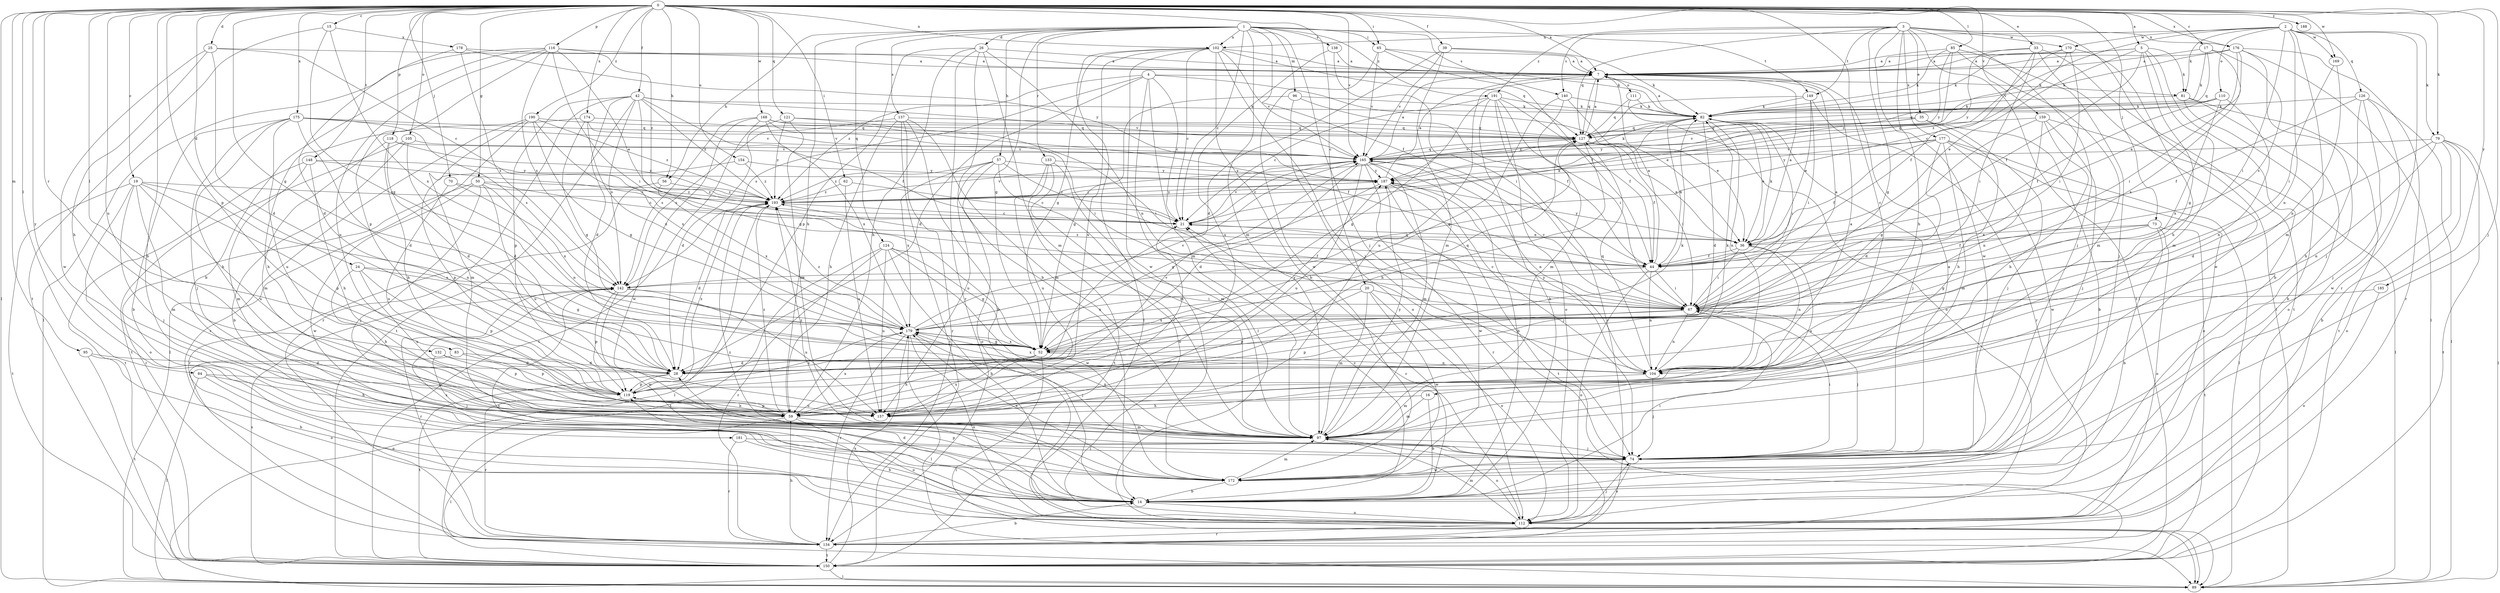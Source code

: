 strict digraph  {
0;
1;
2;
3;
4;
5;
7;
14;
15;
16;
17;
19;
20;
21;
24;
25;
26;
28;
33;
35;
36;
39;
42;
44;
50;
52;
56;
57;
59;
62;
65;
67;
70;
73;
74;
79;
81;
82;
83;
84;
85;
89;
95;
96;
97;
102;
104;
105;
110;
111;
112;
116;
118;
119;
121;
124;
126;
127;
132;
133;
134;
137;
138;
140;
142;
148;
149;
150;
154;
157;
159;
165;
168;
169;
170;
172;
174;
175;
176;
177;
178;
179;
181;
185;
187;
188;
190;
191;
193;
0 -> 5  [label=a];
0 -> 7  [label=a];
0 -> 14  [label=b];
0 -> 15  [label=c];
0 -> 16  [label=c];
0 -> 17  [label=c];
0 -> 19  [label=c];
0 -> 20  [label=c];
0 -> 24  [label=d];
0 -> 25  [label=d];
0 -> 33  [label=e];
0 -> 39  [label=f];
0 -> 42  [label=f];
0 -> 50  [label=g];
0 -> 52  [label=g];
0 -> 56  [label=h];
0 -> 62  [label=i];
0 -> 65  [label=i];
0 -> 70  [label=j];
0 -> 73  [label=j];
0 -> 74  [label=j];
0 -> 79  [label=k];
0 -> 83  [label=l];
0 -> 84  [label=l];
0 -> 85  [label=l];
0 -> 89  [label=l];
0 -> 95  [label=m];
0 -> 102  [label=n];
0 -> 105  [label=o];
0 -> 116  [label=p];
0 -> 118  [label=p];
0 -> 119  [label=p];
0 -> 121  [label=q];
0 -> 132  [label=r];
0 -> 148  [label=t];
0 -> 154  [label=u];
0 -> 157  [label=u];
0 -> 159  [label=v];
0 -> 165  [label=v];
0 -> 168  [label=w];
0 -> 169  [label=w];
0 -> 174  [label=x];
0 -> 175  [label=x];
0 -> 176  [label=x];
0 -> 181  [label=y];
0 -> 185  [label=y];
0 -> 188  [label=z];
0 -> 190  [label=z];
1 -> 21  [label=c];
1 -> 26  [label=d];
1 -> 44  [label=f];
1 -> 52  [label=g];
1 -> 56  [label=h];
1 -> 57  [label=h];
1 -> 59  [label=h];
1 -> 65  [label=i];
1 -> 74  [label=j];
1 -> 96  [label=m];
1 -> 97  [label=m];
1 -> 102  [label=n];
1 -> 124  [label=q];
1 -> 133  [label=r];
1 -> 137  [label=s];
1 -> 138  [label=s];
1 -> 140  [label=s];
1 -> 149  [label=t];
1 -> 191  [label=z];
2 -> 67  [label=i];
2 -> 79  [label=k];
2 -> 81  [label=k];
2 -> 97  [label=m];
2 -> 102  [label=n];
2 -> 104  [label=n];
2 -> 110  [label=o];
2 -> 126  [label=q];
2 -> 134  [label=r];
2 -> 165  [label=v];
2 -> 169  [label=w];
2 -> 170  [label=w];
3 -> 35  [label=e];
3 -> 52  [label=g];
3 -> 59  [label=h];
3 -> 74  [label=j];
3 -> 89  [label=l];
3 -> 127  [label=q];
3 -> 140  [label=s];
3 -> 149  [label=t];
3 -> 150  [label=t];
3 -> 170  [label=w];
3 -> 172  [label=w];
3 -> 176  [label=x];
3 -> 177  [label=x];
3 -> 191  [label=z];
4 -> 21  [label=c];
4 -> 28  [label=d];
4 -> 36  [label=e];
4 -> 81  [label=k];
4 -> 89  [label=l];
4 -> 97  [label=m];
4 -> 142  [label=s];
4 -> 193  [label=z];
5 -> 7  [label=a];
5 -> 14  [label=b];
5 -> 36  [label=e];
5 -> 44  [label=f];
5 -> 52  [label=g];
5 -> 81  [label=k];
5 -> 82  [label=k];
5 -> 97  [label=m];
7 -> 111  [label=o];
7 -> 127  [label=q];
7 -> 157  [label=u];
14 -> 21  [label=c];
14 -> 28  [label=d];
14 -> 67  [label=i];
14 -> 112  [label=o];
14 -> 142  [label=s];
14 -> 193  [label=z];
15 -> 52  [label=g];
15 -> 150  [label=t];
15 -> 178  [label=x];
15 -> 179  [label=x];
16 -> 14  [label=b];
16 -> 59  [label=h];
16 -> 97  [label=m];
17 -> 7  [label=a];
17 -> 36  [label=e];
17 -> 82  [label=k];
17 -> 127  [label=q];
17 -> 142  [label=s];
19 -> 74  [label=j];
19 -> 97  [label=m];
19 -> 104  [label=n];
19 -> 112  [label=o];
19 -> 119  [label=p];
19 -> 150  [label=t];
19 -> 157  [label=u];
19 -> 193  [label=z];
20 -> 67  [label=i];
20 -> 97  [label=m];
20 -> 112  [label=o];
20 -> 119  [label=p];
20 -> 172  [label=w];
20 -> 179  [label=x];
21 -> 36  [label=e];
21 -> 82  [label=k];
21 -> 165  [label=v];
24 -> 52  [label=g];
24 -> 59  [label=h];
24 -> 119  [label=p];
24 -> 142  [label=s];
24 -> 157  [label=u];
25 -> 7  [label=a];
25 -> 21  [label=c];
25 -> 28  [label=d];
25 -> 59  [label=h];
25 -> 172  [label=w];
26 -> 7  [label=a];
26 -> 14  [label=b];
26 -> 59  [label=h];
26 -> 97  [label=m];
26 -> 104  [label=n];
26 -> 119  [label=p];
26 -> 134  [label=r];
28 -> 82  [label=k];
28 -> 119  [label=p];
28 -> 150  [label=t];
28 -> 187  [label=y];
33 -> 7  [label=a];
33 -> 44  [label=f];
33 -> 67  [label=i];
33 -> 150  [label=t];
33 -> 172  [label=w];
33 -> 187  [label=y];
35 -> 14  [label=b];
35 -> 59  [label=h];
35 -> 74  [label=j];
35 -> 127  [label=q];
35 -> 165  [label=v];
35 -> 187  [label=y];
36 -> 7  [label=a];
36 -> 44  [label=f];
36 -> 67  [label=i];
36 -> 82  [label=k];
36 -> 104  [label=n];
36 -> 157  [label=u];
36 -> 187  [label=y];
39 -> 7  [label=a];
39 -> 28  [label=d];
39 -> 82  [label=k];
39 -> 97  [label=m];
39 -> 165  [label=v];
42 -> 28  [label=d];
42 -> 44  [label=f];
42 -> 52  [label=g];
42 -> 82  [label=k];
42 -> 119  [label=p];
42 -> 134  [label=r];
42 -> 142  [label=s];
42 -> 150  [label=t];
42 -> 165  [label=v];
42 -> 193  [label=z];
44 -> 7  [label=a];
44 -> 67  [label=i];
44 -> 82  [label=k];
44 -> 104  [label=n];
44 -> 112  [label=o];
44 -> 142  [label=s];
44 -> 193  [label=z];
50 -> 21  [label=c];
50 -> 74  [label=j];
50 -> 104  [label=n];
50 -> 134  [label=r];
50 -> 157  [label=u];
50 -> 172  [label=w];
50 -> 193  [label=z];
52 -> 28  [label=d];
52 -> 59  [label=h];
52 -> 89  [label=l];
52 -> 104  [label=n];
52 -> 127  [label=q];
52 -> 157  [label=u];
52 -> 179  [label=x];
56 -> 134  [label=r];
56 -> 179  [label=x];
56 -> 193  [label=z];
57 -> 21  [label=c];
57 -> 97  [label=m];
57 -> 112  [label=o];
57 -> 157  [label=u];
57 -> 179  [label=x];
57 -> 187  [label=y];
57 -> 193  [label=z];
59 -> 89  [label=l];
59 -> 97  [label=m];
59 -> 112  [label=o];
59 -> 119  [label=p];
59 -> 179  [label=x];
59 -> 193  [label=z];
62 -> 21  [label=c];
62 -> 157  [label=u];
62 -> 193  [label=z];
65 -> 7  [label=a];
65 -> 44  [label=f];
65 -> 82  [label=k];
65 -> 165  [label=v];
65 -> 172  [label=w];
67 -> 7  [label=a];
67 -> 21  [label=c];
67 -> 74  [label=j];
67 -> 104  [label=n];
67 -> 119  [label=p];
67 -> 165  [label=v];
67 -> 179  [label=x];
70 -> 157  [label=u];
70 -> 179  [label=x];
70 -> 193  [label=z];
73 -> 14  [label=b];
73 -> 36  [label=e];
73 -> 44  [label=f];
73 -> 52  [label=g];
73 -> 112  [label=o];
73 -> 150  [label=t];
74 -> 7  [label=a];
74 -> 67  [label=i];
74 -> 112  [label=o];
74 -> 172  [label=w];
79 -> 14  [label=b];
79 -> 28  [label=d];
79 -> 89  [label=l];
79 -> 104  [label=n];
79 -> 112  [label=o];
79 -> 150  [label=t];
79 -> 165  [label=v];
81 -> 14  [label=b];
81 -> 82  [label=k];
81 -> 112  [label=o];
81 -> 150  [label=t];
82 -> 7  [label=a];
82 -> 28  [label=d];
82 -> 36  [label=e];
82 -> 67  [label=i];
82 -> 74  [label=j];
82 -> 104  [label=n];
82 -> 127  [label=q];
83 -> 28  [label=d];
83 -> 112  [label=o];
83 -> 119  [label=p];
84 -> 59  [label=h];
84 -> 89  [label=l];
84 -> 112  [label=o];
84 -> 119  [label=p];
85 -> 7  [label=a];
85 -> 74  [label=j];
85 -> 82  [label=k];
85 -> 97  [label=m];
85 -> 187  [label=y];
85 -> 193  [label=z];
95 -> 14  [label=b];
95 -> 28  [label=d];
95 -> 150  [label=t];
96 -> 44  [label=f];
96 -> 52  [label=g];
96 -> 82  [label=k];
96 -> 112  [label=o];
97 -> 74  [label=j];
97 -> 112  [label=o];
97 -> 179  [label=x];
97 -> 187  [label=y];
97 -> 193  [label=z];
102 -> 7  [label=a];
102 -> 14  [label=b];
102 -> 21  [label=c];
102 -> 52  [label=g];
102 -> 74  [label=j];
102 -> 89  [label=l];
102 -> 127  [label=q];
102 -> 157  [label=u];
102 -> 165  [label=v];
102 -> 172  [label=w];
104 -> 7  [label=a];
104 -> 74  [label=j];
104 -> 82  [label=k];
104 -> 97  [label=m];
104 -> 127  [label=q];
104 -> 179  [label=x];
104 -> 187  [label=y];
105 -> 14  [label=b];
105 -> 28  [label=d];
105 -> 150  [label=t];
105 -> 165  [label=v];
110 -> 44  [label=f];
110 -> 82  [label=k];
110 -> 104  [label=n];
110 -> 127  [label=q];
110 -> 179  [label=x];
111 -> 82  [label=k];
111 -> 112  [label=o];
111 -> 127  [label=q];
112 -> 21  [label=c];
112 -> 74  [label=j];
112 -> 97  [label=m];
112 -> 134  [label=r];
112 -> 142  [label=s];
116 -> 7  [label=a];
116 -> 14  [label=b];
116 -> 36  [label=e];
116 -> 67  [label=i];
116 -> 89  [label=l];
116 -> 119  [label=p];
116 -> 142  [label=s];
116 -> 157  [label=u];
116 -> 193  [label=z];
118 -> 28  [label=d];
118 -> 59  [label=h];
118 -> 97  [label=m];
118 -> 165  [label=v];
118 -> 193  [label=z];
119 -> 59  [label=h];
119 -> 134  [label=r];
119 -> 157  [label=u];
119 -> 165  [label=v];
119 -> 179  [label=x];
119 -> 193  [label=z];
121 -> 28  [label=d];
121 -> 67  [label=i];
121 -> 97  [label=m];
121 -> 127  [label=q];
121 -> 193  [label=z];
124 -> 14  [label=b];
124 -> 44  [label=f];
124 -> 52  [label=g];
124 -> 134  [label=r];
124 -> 150  [label=t];
124 -> 157  [label=u];
124 -> 172  [label=w];
126 -> 44  [label=f];
126 -> 59  [label=h];
126 -> 74  [label=j];
126 -> 82  [label=k];
126 -> 89  [label=l];
126 -> 172  [label=w];
127 -> 7  [label=a];
127 -> 36  [label=e];
127 -> 44  [label=f];
127 -> 59  [label=h];
127 -> 67  [label=i];
127 -> 165  [label=v];
132 -> 28  [label=d];
132 -> 74  [label=j];
132 -> 119  [label=p];
133 -> 97  [label=m];
133 -> 112  [label=o];
133 -> 150  [label=t];
133 -> 157  [label=u];
133 -> 187  [label=y];
134 -> 14  [label=b];
134 -> 59  [label=h];
134 -> 150  [label=t];
137 -> 14  [label=b];
137 -> 59  [label=h];
137 -> 97  [label=m];
137 -> 127  [label=q];
137 -> 134  [label=r];
137 -> 142  [label=s];
137 -> 150  [label=t];
138 -> 7  [label=a];
138 -> 67  [label=i];
138 -> 157  [label=u];
140 -> 36  [label=e];
140 -> 52  [label=g];
140 -> 82  [label=k];
140 -> 97  [label=m];
142 -> 67  [label=i];
142 -> 119  [label=p];
142 -> 134  [label=r];
142 -> 157  [label=u];
142 -> 172  [label=w];
148 -> 21  [label=c];
148 -> 59  [label=h];
148 -> 97  [label=m];
148 -> 150  [label=t];
148 -> 187  [label=y];
149 -> 36  [label=e];
149 -> 67  [label=i];
149 -> 82  [label=k];
149 -> 134  [label=r];
149 -> 193  [label=z];
150 -> 89  [label=l];
150 -> 142  [label=s];
150 -> 179  [label=x];
154 -> 119  [label=p];
154 -> 187  [label=y];
154 -> 193  [label=z];
157 -> 21  [label=c];
159 -> 52  [label=g];
159 -> 59  [label=h];
159 -> 74  [label=j];
159 -> 89  [label=l];
159 -> 104  [label=n];
159 -> 127  [label=q];
165 -> 7  [label=a];
165 -> 14  [label=b];
165 -> 21  [label=c];
165 -> 28  [label=d];
165 -> 82  [label=k];
165 -> 97  [label=m];
165 -> 104  [label=n];
165 -> 127  [label=q];
165 -> 134  [label=r];
165 -> 157  [label=u];
165 -> 187  [label=y];
168 -> 44  [label=f];
168 -> 67  [label=i];
168 -> 127  [label=q];
168 -> 142  [label=s];
168 -> 150  [label=t];
168 -> 172  [label=w];
168 -> 179  [label=x];
169 -> 67  [label=i];
169 -> 104  [label=n];
170 -> 7  [label=a];
170 -> 21  [label=c];
170 -> 59  [label=h];
170 -> 67  [label=i];
170 -> 193  [label=z];
172 -> 14  [label=b];
172 -> 97  [label=m];
172 -> 119  [label=p];
172 -> 179  [label=x];
174 -> 52  [label=g];
174 -> 59  [label=h];
174 -> 127  [label=q];
174 -> 165  [label=v];
174 -> 179  [label=x];
175 -> 14  [label=b];
175 -> 28  [label=d];
175 -> 59  [label=h];
175 -> 74  [label=j];
175 -> 127  [label=q];
175 -> 142  [label=s];
175 -> 157  [label=u];
175 -> 165  [label=v];
176 -> 7  [label=a];
176 -> 67  [label=i];
176 -> 74  [label=j];
176 -> 82  [label=k];
176 -> 89  [label=l];
176 -> 134  [label=r];
176 -> 179  [label=x];
177 -> 28  [label=d];
177 -> 44  [label=f];
177 -> 89  [label=l];
177 -> 97  [label=m];
177 -> 112  [label=o];
177 -> 165  [label=v];
177 -> 172  [label=w];
177 -> 187  [label=y];
178 -> 7  [label=a];
178 -> 28  [label=d];
178 -> 142  [label=s];
178 -> 187  [label=y];
179 -> 52  [label=g];
179 -> 74  [label=j];
179 -> 89  [label=l];
179 -> 112  [label=o];
179 -> 127  [label=q];
179 -> 134  [label=r];
179 -> 165  [label=v];
179 -> 193  [label=z];
181 -> 14  [label=b];
181 -> 74  [label=j];
181 -> 134  [label=r];
185 -> 67  [label=i];
185 -> 112  [label=o];
187 -> 7  [label=a];
187 -> 52  [label=g];
187 -> 74  [label=j];
187 -> 150  [label=t];
187 -> 172  [label=w];
187 -> 193  [label=z];
190 -> 52  [label=g];
190 -> 89  [label=l];
190 -> 97  [label=m];
190 -> 127  [label=q];
190 -> 134  [label=r];
190 -> 179  [label=x];
190 -> 193  [label=z];
191 -> 14  [label=b];
191 -> 21  [label=c];
191 -> 44  [label=f];
191 -> 52  [label=g];
191 -> 67  [label=i];
191 -> 82  [label=k];
191 -> 112  [label=o];
191 -> 134  [label=r];
193 -> 21  [label=c];
193 -> 28  [label=d];
193 -> 89  [label=l];
193 -> 165  [label=v];
193 -> 187  [label=y];
}
